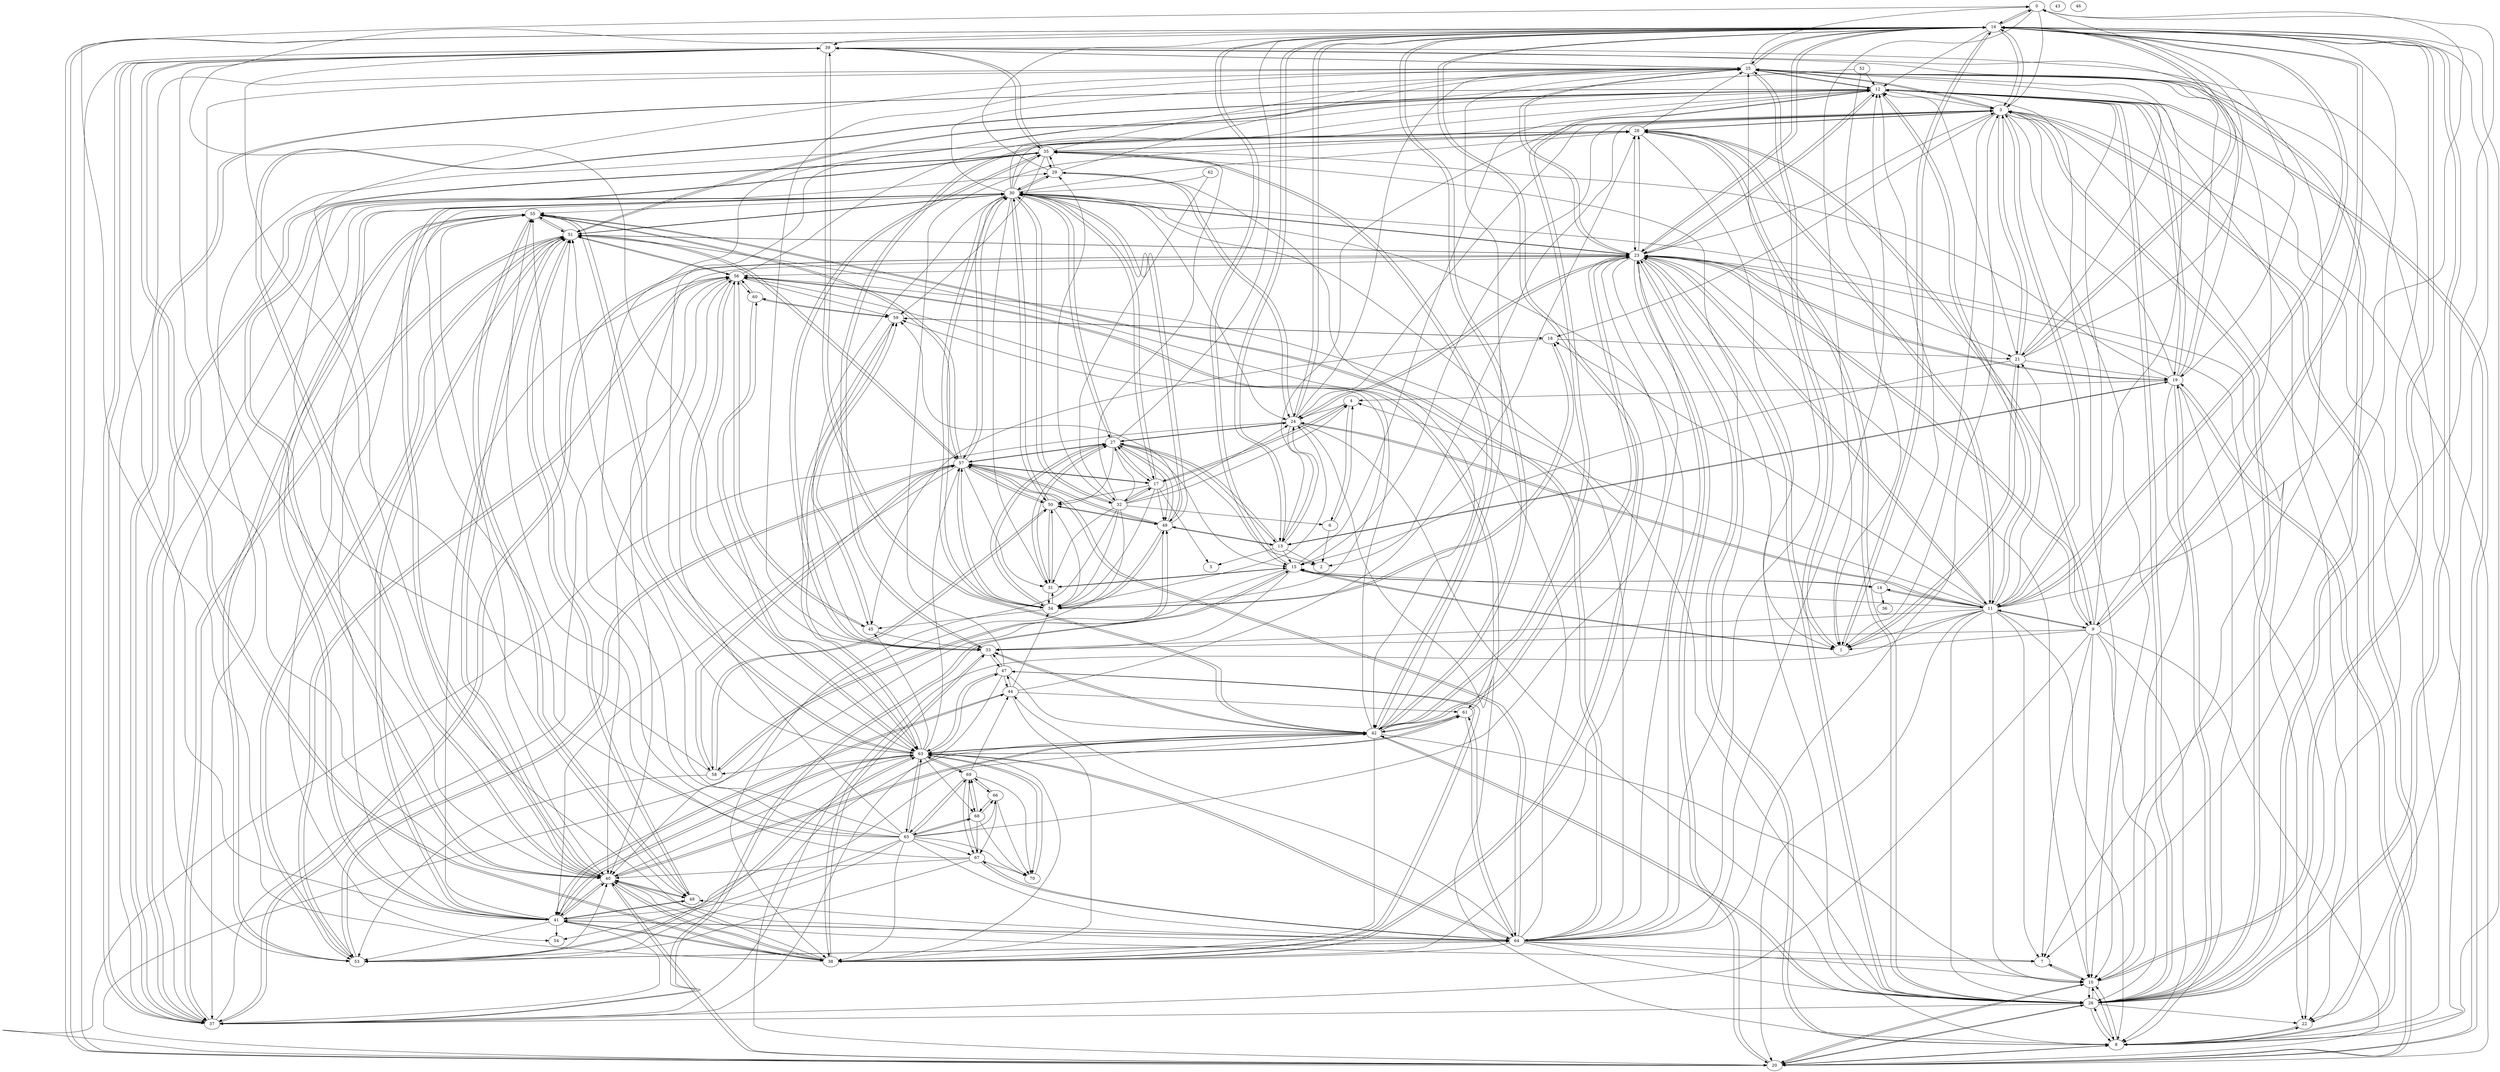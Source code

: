 strict digraph "LazegaLawyers-friend" {
	0	 [age=64,
		gender=male,
		law_scool="harvard, yale",
		office=Boston,
		practice=litigation,
		seniority=1,
		status=partner,
		years_within_the_firm=31];
	16	 [age=50,
		gender=male,
		law_scool="harvard, yale",
		office=Boston,
		practice=corporate,
		seniority=17,
		status=partner,
		years_within_the_firm=23];
	0 -> 16;
	1	 [age=62,
		gender=male,
		law_scool="harvard, yale",
		office=Boston,
		practice=corporate,
		seniority=2,
		status=partner,
		years_within_the_firm=32];
	0 -> 1;
	3	 [age=59,
		gender=male,
		law_scool=other,
		office=Boston,
		practice=corporate,
		seniority=4,
		status=partner,
		years_within_the_firm=31];
	0 -> 3;
	7	 [age=53,
		gender=male,
		law_scool=other,
		office=Boston,
		practice=litigation,
		seniority=8,
		status=partner,
		years_within_the_firm=28];
	0 -> 7;
	1 -> 16;
	25	 [age=41,
		gender=male,
		law_scool=other,
		office=Boston,
		practice=litigation,
		seniority=26,
		status=partner,
		years_within_the_firm=15];
	1 -> 25;
	21	 [age=49,
		gender=male,
		law_scool=other,
		office=Boston,
		practice=litigation,
		seniority=22,
		status=partner,
		years_within_the_firm=9];
	1 -> 21;
	15	 [age=46,
		gender=male,
		law_scool="harvard, yale",
		office=Boston,
		practice=corporate,
		seniority=16,
		status=partner,
		years_within_the_firm=20];
	1 -> 15;
	2	 [age=67,
		gender=male,
		law_scool="harvard, yale",
		office=Hartford,
		practice=litigation,
		seniority=3,
		status=partner,
		years_within_the_firm=13];
	3 -> 1;
	3 -> 2;
	8	 [age=53,
		gender=male,
		law_scool="harvard, yale",
		office=Boston,
		practice=corporate,
		seniority=9,
		status=partner,
		years_within_the_firm=25];
	3 -> 8;
	10	 [age=50,
		gender=male,
		law_scool="harvard, yale",
		office=Boston,
		practice=litigation,
		seniority=11,
		status=partner,
		years_within_the_firm=23];
	3 -> 10;
	11	 [age=52,
		gender=male,
		law_scool=ucon,
		office=Boston,
		practice=corporate,
		seniority=12,
		status=partner,
		years_within_the_firm=24];
	3 -> 11;
	13	 [age=56,
		gender=male,
		law_scool="harvard, yale",
		office=Hartford,
		practice=corporate,
		seniority=14,
		status=partner,
		years_within_the_firm=1];
	3 -> 13;
	3 -> 15;
	3 -> 16;
	18	 [age=46,
		gender=male,
		law_scool="harvard, yale",
		office=Boston,
		practice=corporate,
		seniority=19,
		status=partner,
		years_within_the_firm=19];
	3 -> 18;
	20	 [age=43,
		gender=male,
		law_scool=ucon,
		office=Boston,
		practice=litigation,
		seniority=21,
		status=partner,
		years_within_the_firm=17];
	3 -> 20;
	3 -> 21;
	22	 [age=45,
		gender=male,
		law_scool=ucon,
		office=Boston,
		practice=litigation,
		seniority=23,
		status=partner,
		years_within_the_firm=16];
	3 -> 22;
	3 -> 25;
	26	 [age=47,
		gender=woman,
		law_scool="harvard, yale",
		office=Boston,
		practice=litigation,
		seniority=27,
		status=partner,
		years_within_the_firm=13];
	3 -> 26;
	28	 [age=38,
		gender=woman,
		law_scool=other,
		office=Boston,
		practice=corporate,
		seniority=29,
		status=partner,
		years_within_the_firm=10];
	3 -> 28;
	4	 [age=59,
		gender=male,
		law_scool=ucon,
		office=Hartford,
		practice=litigation,
		seniority=5,
		status=partner,
		years_within_the_firm=31];
	24	 [age=43,
		gender=male,
		law_scool=ucon,
		office=Hartford,
		practice=corporate,
		seniority=25,
		status=partner,
		years_within_the_firm=15];
	4 -> 24;
	17	 [age=45,
		gender=male,
		law_scool=ucon,
		office=Hartford,
		practice=litigation,
		seniority=18,
		status=partner,
		years_within_the_firm=18];
	4 -> 17;
	6	 [age=63,
		gender=male,
		law_scool=other,
		office=Hartford,
		practice=corporate,
		seniority=7,
		status=partner,
		years_within_the_firm=29];
	4 -> 6;
	5	 [age=55,
		gender=male,
		law_scool="harvard, yale",
		office=Hartford,
		practice=litigation,
		seniority=6,
		status=partner,
		years_within_the_firm=29];
	6 -> 2;
	6 -> 4;
	7 -> 10;
	8 -> 3;
	8 -> 10;
	8 -> 20;
	8 -> 22;
	23	 [age=44,
		gender=male,
		law_scool=ucon,
		office=Boston,
		practice=litigation,
		seniority=24,
		status=partner,
		years_within_the_firm=15];
	8 -> 23;
	8 -> 26;
	9	 [age=53,
		gender=male,
		law_scool=other,
		office=Boston,
		practice=corporate,
		seniority=10,
		status=partner,
		years_within_the_firm=25];
	9 -> 1;
	37	 [age=53,
		gender=woman,
		law_scool=ucon,
		office=Boston,
		practice=litigation,
		seniority=38,
		status=associate,
		years_within_the_firm=7];
	9 -> 37;
	33	 [age=36,
		gender=woman,
		law_scool=ucon,
		office=Boston,
		practice=corporate,
		seniority=34,
		status=partner,
		years_within_the_firm=8];
	9 -> 33;
	9 -> 8;
	9 -> 10;
	9 -> 11;
	12	 [age=57,
		gender=male,
		law_scool=ucon,
		office=Boston,
		practice=litigation,
		seniority=13,
		status=partner,
		years_within_the_firm=22];
	9 -> 12;
	9 -> 16;
	9 -> 20;
	9 -> 23;
	9 -> 7;
	9 -> 25;
	9 -> 26;
	9 -> 28;
	10 -> 8;
	10 -> 16;
	10 -> 26;
	10 -> 20;
	10 -> 7;
	11 -> 0;
	11 -> 1;
	11 -> 3;
	11 -> 4;
	11 -> 7;
	11 -> 8;
	11 -> 9;
	11 -> 10;
	11 -> 12;
	14	 [age=48,
		gender=male,
		law_scool=other,
		office=Providence,
		practice=corporate,
		seniority=15,
		status=partner,
		years_within_the_firm=21];
	11 -> 14;
	11 -> 15;
	11 -> 16;
	11 -> 18;
	11 -> 20;
	11 -> 21;
	11 -> 23;
	11 -> 24;
	11 -> 25;
	11 -> 26;
	11 -> 28;
	11 -> 33;
	11 -> 37;
	51	 [age=29,
		gender=male,
		law_scool=other,
		office=Boston,
		practice=litigation,
		seniority=52,
		status=associate,
		years_within_the_firm=4];
	12 -> 51;
	12 -> 3;
	12 -> 37;
	12 -> 8;
	12 -> 10;
	12 -> 11;
	40	 [age=31,
		gender=male,
		law_scool=ucon,
		office=Boston,
		practice=litigation,
		seniority=41,
		status=associate,
		years_within_the_firm=5];
	12 -> 40;
	19	 [age=49,
		gender=male,
		law_scool="harvard, yale",
		office=Boston,
		practice=litigation,
		seniority=20,
		status=partner,
		years_within_the_firm=19];
	12 -> 19;
	12 -> 20;
	12 -> 22;
	12 -> 23;
	12 -> 25;
	12 -> 26;
	42	 [age=47,
		gender=woman,
		law_scool=ucon,
		office=Boston,
		practice=litigation,
		seniority=43,
		status=associate,
		years_within_the_firm=5];
	12 -> 42;
	13 -> 2;
	13 -> 5;
	13 -> 15;
	13 -> 16;
	49	 [age=31,
		gender=male,
		law_scool=ucon,
		office=Hartford,
		practice=corporate,
		seniority=50,
		status=associate,
		years_within_the_firm=3];
	13 -> 49;
	13 -> 19;
	13 -> 24;
	27	 [age=38,
		gender=male,
		law_scool=ucon,
		office=Hartford,
		practice=corporate,
		seniority=28,
		status=partner,
		years_within_the_firm=11];
	13 -> 27;
	36	 [age=44,
		gender=male,
		law_scool=other,
		office=Providence,
		practice=corporate,
		seniority=37,
		status=associate,
		years_within_the_firm=5];
	14 -> 36;
	14 -> 11;
	14 -> 12;
	14 -> 15;
	15 -> 1;
	15 -> 37;
	15 -> 33;
	15 -> 12;
	15 -> 14;
	15 -> 16;
	15 -> 20;
	31	 [age=33,
		gender=male,
		law_scool=other,
		office=Hartford,
		practice=litigation,
		seniority=32,
		status=partner,
		years_within_the_firm=8];
	15 -> 31;
	16 -> 0;
	16 -> 1;
	16 -> 3;
	16 -> 7;
	16 -> 8;
	16 -> 9;
	16 -> 10;
	16 -> 11;
	16 -> 12;
	16 -> 13;
	16 -> 15;
	16 -> 19;
	16 -> 20;
	16 -> 21;
	16 -> 22;
	16 -> 23;
	16 -> 24;
	16 -> 25;
	16 -> 26;
	16 -> 33;
	38	 [age=37,
		gender=woman,
		law_scool="harvard, yale",
		office=Boston,
		practice=litigation,
		seniority=39,
		status=associate,
		years_within_the_firm=6];
	16 -> 38;
	39	 [age=34,
		gender=male,
		law_scool="harvard, yale",
		office=Boston,
		practice=litigation,
		seniority=40,
		status=associate,
		years_within_the_firm=6];
	16 -> 39;
	16 -> 42;
	32	 [age=37,
		gender=male,
		law_scool=other,
		office=Hartford,
		practice=litigation,
		seniority=33,
		status=partner,
		years_within_the_firm=8];
	17 -> 32;
	34	 [age=33,
		gender=male,
		law_scool=other,
		office=Hartford,
		practice=corporate,
		seniority=35,
		status=partner,
		years_within_the_firm=8];
	17 -> 34;
	17 -> 4;
	17 -> 5;
	17 -> 49;
	50	 [age=29,
		gender=woman,
		law_scool=other,
		office=Hartford,
		practice=litigation,
		seniority=51,
		status=associate,
		years_within_the_firm=4];
	17 -> 50;
	57	 [age=33,
		gender=male,
		law_scool=other,
		office=Hartford,
		practice=litigation,
		seniority=58,
		status=associate,
		years_within_the_firm=3];
	17 -> 57;
	17 -> 27;
	30	 [age=34,
		gender=male,
		law_scool=ucon,
		office=Hartford,
		practice=litigation,
		seniority=31,
		status=partner,
		years_within_the_firm=8];
	17 -> 30;
	18 -> 34;
	59	 [age=31,
		gender=woman,
		law_scool=ucon,
		office=Boston,
		practice=corporate,
		seniority=60,
		status=associate,
		years_within_the_firm=2];
	18 -> 59;
	18 -> 21;
	45	 [age=42,
		gender=woman,
		law_scool=ucon,
		office=Hartford,
		practice=corporate,
		seniority=46,
		status=associate,
		years_within_the_firm=3];
	18 -> 45;
	19 -> 3;
	19 -> 4;
	19 -> 39;
	19 -> 8;
	19 -> 10;
	19 -> 12;
	19 -> 13;
	35	 [age=43,
		gender=male,
		law_scool=other,
		office=Boston,
		practice=litigation,
		seniority=36,
		status=partner,
		years_within_the_firm=5];
	19 -> 35;
	19 -> 20;
	19 -> 23;
	19 -> 25;
	19 -> 26;
	20 -> 8;
	20 -> 10;
	20 -> 12;
	20 -> 16;
	20 -> 40;
	20 -> 19;
	20 -> 23;
	20 -> 26;
	21 -> 0;
	21 -> 1;
	21 -> 3;
	21 -> 12;
	21 -> 15;
	21 -> 16;
	21 -> 19;
	21 -> 25;
	22 -> 8;
	23 -> 1;
	23 -> 3;
	23 -> 8;
	23 -> 9;
	23 -> 10;
	23 -> 11;
	23 -> 12;
	23 -> 16;
	23 -> 19;
	23 -> 20;
	23 -> 21;
	23 -> 22;
	23 -> 24;
	23 -> 25;
	23 -> 26;
	23 -> 28;
	23 -> 30;
	23 -> 37;
	23 -> 38;
	23 -> 40;
	23 -> 42;
	23 -> 51;
	56	 [age=33,
		gender=woman,
		law_scool=ucon,
		office=Boston,
		practice=litigation,
		seniority=57,
		status=associate,
		years_within_the_firm=3];
	23 -> 56;
	24 -> 3;
	24 -> 8;
	24 -> 11;
	24 -> 13;
	24 -> 16;
	24 -> 20;
	24 -> 23;
	24 -> 25;
	24 -> 26;
	24 -> 27;
	29	 [age=39,
		gender=male,
		law_scool=other,
		office=Hartford,
		practice=litigation,
		seniority=30,
		status=partner,
		years_within_the_firm=7];
	24 -> 29;
	25 -> 0;
	25 -> 1;
	25 -> 3;
	25 -> 39;
	25 -> 8;
	25 -> 12;
	25 -> 16;
	25 -> 23;
	25 -> 26;
	26 -> 3;
	26 -> 37;
	26 -> 8;
	26 -> 10;
	26 -> 12;
	26 -> 16;
	26 -> 19;
	26 -> 20;
	26 -> 22;
	26 -> 23;
	26 -> 25;
	26 -> 28;
	26 -> 42;
	27 -> 2;
	27 -> 34;
	27 -> 49;
	27 -> 13;
	27 -> 15;
	27 -> 16;
	27 -> 17;
	27 -> 50;
	27 -> 24;
	27 -> 57;
	27 -> 30;
	27 -> 31;
	28 -> 33;
	28 -> 3;
	28 -> 37;
	28 -> 8;
	28 -> 9;
	28 -> 11;
	28 -> 35;
	28 -> 23;
	28 -> 25;
	28 -> 26;
	29 -> 35;
	29 -> 42;
	29 -> 16;
	29 -> 24;
	29 -> 25;
	29 -> 30;
	30 -> 3;
	30 -> 12;
	30 -> 17;
	30 -> 22;
	30 -> 23;
	30 -> 24;
	30 -> 25;
	30 -> 26;
	30 -> 27;
	30 -> 28;
	30 -> 29;
	30 -> 31;
	30 -> 32;
	30 -> 33;
	30 -> 34;
	30 -> 35;
	30 -> 37;
	30 -> 40;
	41	 [age=31,
		gender=male,
		law_scool=ucon,
		office=Boston,
		practice=corporate,
		seniority=42,
		status=associate,
		years_within_the_firm=4];
	30 -> 41;
	30 -> 49;
	30 -> 50;
	30 -> 51;
	53	 [age=29,
		gender=male,
		law_scool=other,
		office=Boston,
		practice=litigation,
		seniority=54,
		status=associate,
		years_within_the_firm=3];
	30 -> 53;
	55	 [age=38,
		gender=male,
		law_scool=ucon,
		office=Boston,
		practice=litigation,
		seniority=56,
		status=associate,
		years_within_the_firm=3];
	30 -> 55;
	30 -> 57;
	31 -> 34;
	31 -> 27;
	31 -> 50;
	31 -> 15;
	32 -> 34;
	32 -> 35;
	32 -> 4;
	32 -> 38;
	32 -> 6;
	32 -> 40;
	32 -> 17;
	32 -> 24;
	32 -> 27;
	32 -> 29;
	32 -> 30;
	32 -> 31;
	33 -> 35;
	33 -> 38;
	33 -> 42;
	47	 [age=35,
		gender=woman,
		law_scool=other,
		office=Boston,
		practice=corporate,
		seniority=48,
		status=associate,
		years_within_the_firm=1];
	33 -> 47;
	33 -> 25;
	33 -> 28;
	34 -> 59;
	34 -> 45;
	34 -> 49;
	34 -> 18;
	34 -> 24;
	34 -> 57;
	34 -> 27;
	34 -> 30;
	34 -> 31;
	35 -> 33;
	35 -> 37;
	35 -> 39;
	35 -> 40;
	35 -> 42;
	35 -> 25;
	35 -> 59;
	35 -> 28;
	35 -> 29;
	37 -> 35;
	37 -> 39;
	37 -> 12;
	37 -> 15;
	37 -> 51;
	37 -> 23;
	37 -> 56;
	37 -> 25;
	38 -> 0;
	38 -> 33;
	38 -> 39;
	38 -> 40;
	38 -> 41;
	38 -> 47;
	38 -> 16;
	38 -> 25;
	39 -> 35;
	39 -> 37;
	39 -> 38;
	39 -> 40;
	39 -> 10;
	48	 [age=36,
		gender=male,
		law_scool=ucon,
		office=Boston,
		practice=litigation,
		seniority=49,
		status=associate,
		years_within_the_firm=4];
	39 -> 48;
	39 -> 20;
	39 -> 25;
	39 -> 26;
	39 -> 42;
	40 -> 35;
	40 -> 38;
	40 -> 7;
	40 -> 41;
	40 -> 42;
	40 -> 12;
	40 -> 48;
	40 -> 51;
	40 -> 20;
	40 -> 25;
	40 -> 30;
	63	 [age=45,
		gender=woman,
		law_scool=ucon,
		office=Boston,
		practice=corporate,
		seniority=64,
		status=associate,
		years_within_the_firm=2];
	40 -> 63;
	64	 [age=28,
		gender=male,
		law_scool=other,
		office=Boston,
		practice=litigation,
		seniority=65,
		status=associate,
		years_within_the_firm=2];
	41 -> 64;
	41 -> 37;
	41 -> 38;
	41 -> 39;
	41 -> 40;
	41 -> 42;
	44	 [age=38,
		gender=male,
		law_scool=other,
		office=Boston,
		practice=corporate,
		seniority=45,
		status=associate,
		years_within_the_firm=3];
	41 -> 44;
	41 -> 48;
	41 -> 51;
	41 -> 53;
	54	 [age=34,
		gender=male,
		law_scool=other,
		office=Boston,
		practice=litigation,
		seniority=55,
		status=associate,
		years_within_the_firm=3];
	41 -> 54;
	41 -> 55;
	41 -> 56;
	41 -> 30;
	41 -> 63;
	42 -> 33;
	42 -> 35;
	42 -> 38;
	42 -> 39;
	42 -> 40;
	42 -> 10;
	42 -> 12;
	42 -> 16;
	42 -> 20;
	42 -> 23;
	42 -> 56;
	42 -> 25;
	42 -> 26;
	61	 [age=32,
		gender=male,
		law_scool=ucon,
		office=Boston,
		practice=corporate,
		seniority=62,
		status=associate,
		years_within_the_firm=2];
	42 -> 61;
	42 -> 63;
	43	 [age=53,
		gender=woman,
		law_scool="harvard, yale",
		office=Providence,
		practice=corporate,
		seniority=44,
		status=associate,
		years_within_the_firm=5];
	44 -> 34;
	44 -> 38;
	44 -> 41;
	44 -> 47;
	44 -> 28;
	44 -> 61;
	45 -> 56;
	45 -> 33;
	45 -> 59;
	46	 [age=38,
		gender=male,
		law_scool=other,
		office=Providence,
		practice=litigation,
		seniority=47,
		status=associate,
		years_within_the_firm=3];
	47 -> 33;
	47 -> 37;
	47 -> 38;
	47 -> 42;
	47 -> 44;
	47 -> 28;
	47 -> 63;
	48 -> 40;
	48 -> 41;
	48 -> 51;
	48 -> 55;
	49 -> 34;
	49 -> 27;
	49 -> 13;
	49 -> 50;
	49 -> 57;
	58	 [age=30,
		gender=woman,
		law_scool=ucon,
		office=Hartford,
		practice=litigation,
		seniority=59,
		status=associate,
		years_within_the_firm=2];
	49 -> 58;
	49 -> 59;
	49 -> 30;
	50 -> 34;
	50 -> 49;
	50 -> 57;
	50 -> 58;
	50 -> 30;
	50 -> 31;
	51 -> 37;
	51 -> 40;
	51 -> 41;
	51 -> 55;
	51 -> 12;
	51 -> 48;
	51 -> 53;
	51 -> 23;
	51 -> 56;
	51 -> 57;
	51 -> 30;
	52	 [age=38,
		gender=male,
		law_scool=other,
		office=Boston,
		practice=corporate,
		seniority=53,
		status=associate,
		years_within_the_firm=10];
	52 -> 1;
	52 -> 12;
	52 -> 63;
	53 -> 64;
	53 -> 40;
	53 -> 51;
	53 -> 55;
	53 -> 56;
	53 -> 57;
	53 -> 63;
	55 -> 64;
	55 -> 40;
	55 -> 48;
	55 -> 51;
	55 -> 53;
	55 -> 54;
	55 -> 57;
	55 -> 63;
	56 -> 40;
	56 -> 12;
	56 -> 45;
	56 -> 51;
	56 -> 53;
	56 -> 59;
	60	 [age=34,
		gender=woman,
		law_scool=other,
		office=Boston,
		practice=corporate,
		seniority=61,
		status=associate,
		years_within_the_firm=2];
	56 -> 60;
	56 -> 61;
	56 -> 63;
	57 -> 64;
	57 -> 34;
	57 -> 17;
	57 -> 41;
	57 -> 49;
	57 -> 50;
	57 -> 51;
	57 -> 53;
	57 -> 55;
	57 -> 58;
	57 -> 27;
	57 -> 30;
	57 -> 31;
	58 -> 49;
	58 -> 50;
	58 -> 29;
	58 -> 53;
	58 -> 57;
	59 -> 18;
	59 -> 60;
	59 -> 45;
	59 -> 63;
	60 -> 56;
	60 -> 59;
	60 -> 63;
	61 -> 64;
	61 -> 56;
	61 -> 42;
	61 -> 63;
	62	 [age=29,
		gender=male,
		law_scool=ucon,
		office=Hartford,
		practice=corporate,
		seniority=63,
		status=associate,
		years_within_the_firm=2];
	62 -> 32;
	62 -> 30;
	63 -> 64;
	65	 [age=43,
		gender=male,
		law_scool=other,
		office=Boston,
		practice=litigation,
		seniority=66,
		status=associate,
		years_within_the_firm=1];
	63 -> 65;
	70	 [age=26,
		gender=woman,
		law_scool=ucon,
		office=Boston,
		practice=litigation,
		seniority=71,
		status=associate,
		years_within_the_firm=1];
	63 -> 70;
	68	 [age=38,
		gender=woman,
		law_scool=other,
		office=Boston,
		practice=litigation,
		seniority=69,
		status=associate,
		years_within_the_firm=1];
	63 -> 68;
	69	 [age=31,
		gender=male,
		law_scool=ucon,
		office=Boston,
		practice=corporate,
		seniority=70,
		status=associate,
		years_within_the_firm=1];
	63 -> 69;
	63 -> 38;
	63 -> 41;
	63 -> 42;
	63 -> 45;
	63 -> 47;
	63 -> 51;
	63 -> 53;
	63 -> 55;
	63 -> 56;
	63 -> 57;
	63 -> 58;
	63 -> 59;
	63 -> 60;
	63 -> 61;
	64 -> 3;
	64 -> 7;
	64 -> 10;
	64 -> 12;
	64 -> 23;
	64 -> 25;
	64 -> 26;
	64 -> 30;
	64 -> 35;
	64 -> 38;
	64 -> 40;
	64 -> 41;
	64 -> 44;
	64 -> 48;
	64 -> 51;
	64 -> 53;
	64 -> 55;
	64 -> 56;
	64 -> 57;
	64 -> 61;
	64 -> 63;
	67	 [age=26,
		gender=male,
		law_scool=other,
		office=Boston,
		practice=litigation,
		seniority=68,
		status=associate,
		years_within_the_firm=1];
	64 -> 67;
	65 -> 64;
	66	 [age=35,
		gender=woman,
		law_scool=ucon,
		office=Boston,
		practice=litigation,
		seniority=67,
		status=associate,
		years_within_the_firm=1];
	65 -> 66;
	65 -> 67;
	65 -> 68;
	65 -> 69;
	65 -> 38;
	65 -> 55;
	65 -> 12;
	65 -> 51;
	65 -> 53;
	65 -> 54;
	65 -> 23;
	65 -> 56;
	65 -> 70;
	65 -> 30;
	65 -> 63;
	66 -> 67;
	66 -> 68;
	66 -> 69;
	66 -> 70;
	67 -> 64;
	67 -> 69;
	67 -> 70;
	67 -> 40;
	67 -> 53;
	67 -> 55;
	68 -> 65;
	68 -> 66;
	68 -> 67;
	68 -> 69;
	68 -> 70;
	69 -> 65;
	69 -> 66;
	69 -> 67;
	69 -> 68;
	69 -> 70;
	69 -> 44;
	69 -> 63;
	70 -> 63;
}
